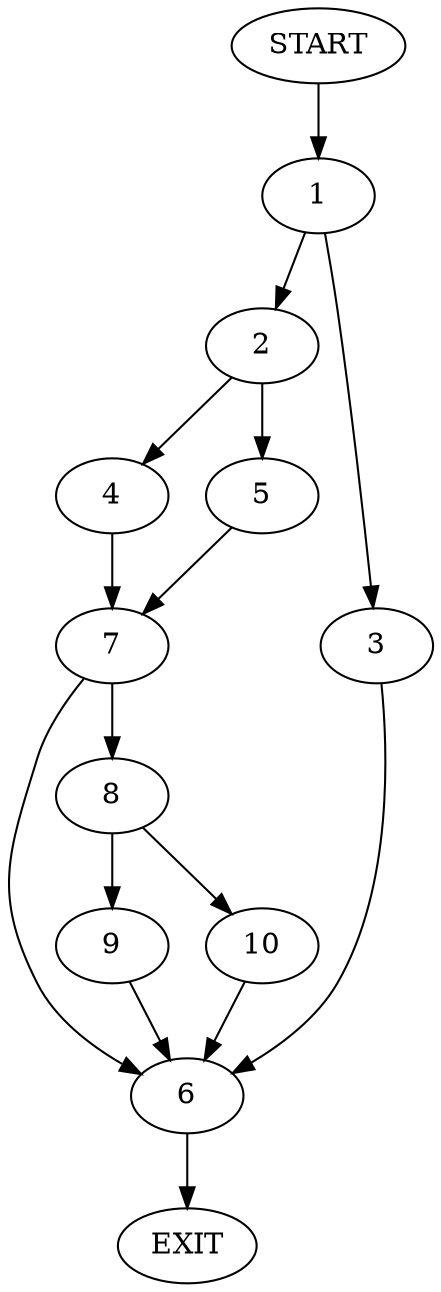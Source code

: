 digraph {
0 [label="START"]
11 [label="EXIT"]
0 -> 1
1 -> 2
1 -> 3
2 -> 4
2 -> 5
3 -> 6
6 -> 11
4 -> 7
5 -> 7
7 -> 8
7 -> 6
8 -> 9
8 -> 10
9 -> 6
10 -> 6
}
